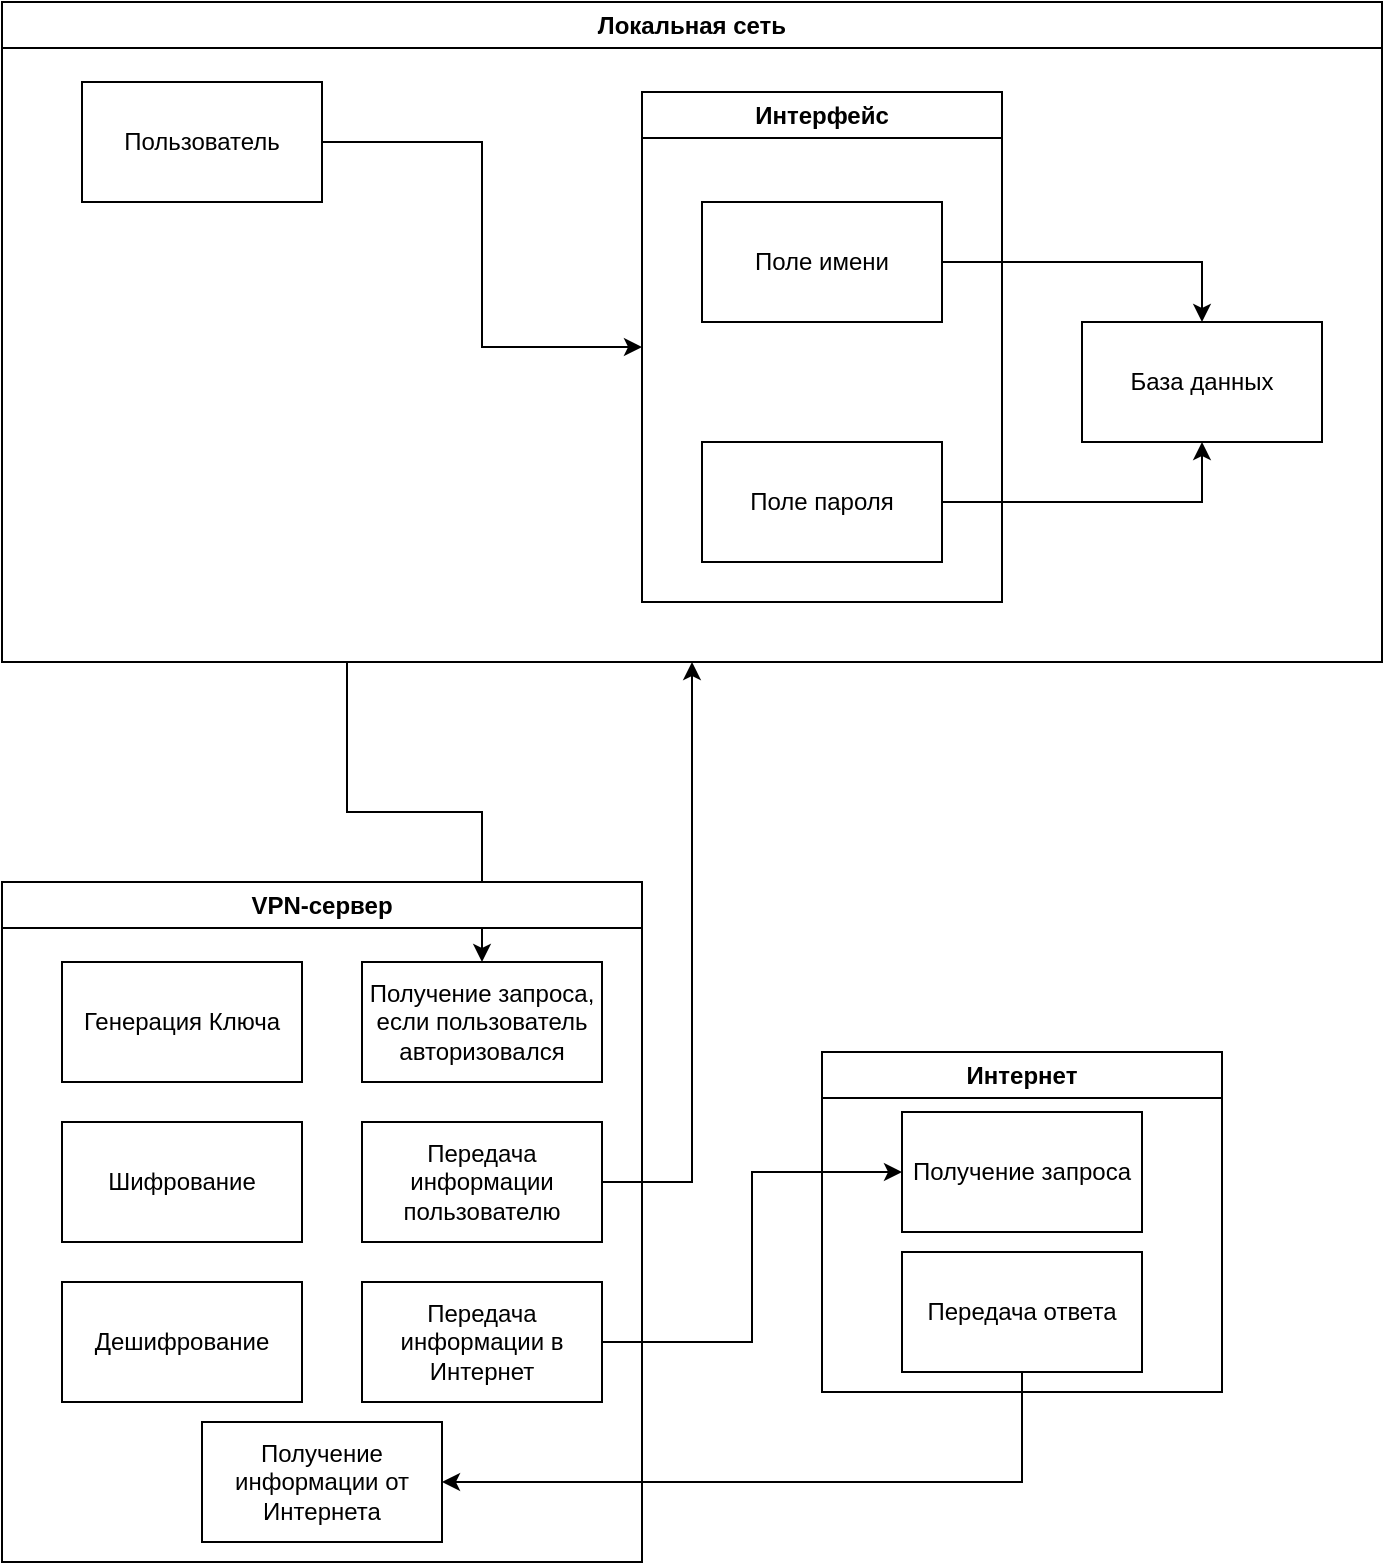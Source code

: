 <mxfile version="22.1.18" type="github">
  <diagram name="Страница — 1" id="lKlD73NexbAPzvXXAs-j">
    <mxGraphModel dx="1434" dy="780" grid="1" gridSize="10" guides="1" tooltips="1" connect="1" arrows="1" fold="1" page="1" pageScale="1" pageWidth="827" pageHeight="1169" math="0" shadow="0">
      <root>
        <mxCell id="0" />
        <mxCell id="1" parent="0" />
        <mxCell id="4b5gFvYr-5FXvrH5kwGU-40" style="edgeStyle=orthogonalEdgeStyle;rounded=0;orthogonalLoop=1;jettySize=auto;html=1;exitX=1;exitY=0.5;exitDx=0;exitDy=0;entryX=0;entryY=0.5;entryDx=0;entryDy=0;" edge="1" parent="1" source="4b5gFvYr-5FXvrH5kwGU-2" target="4b5gFvYr-5FXvrH5kwGU-5">
          <mxGeometry relative="1" as="geometry" />
        </mxCell>
        <mxCell id="4b5gFvYr-5FXvrH5kwGU-2" value="Пользователь" style="rounded=0;whiteSpace=wrap;html=1;" vertex="1" parent="1">
          <mxGeometry x="150" y="50" width="120" height="60" as="geometry" />
        </mxCell>
        <mxCell id="4b5gFvYr-5FXvrH5kwGU-34" style="edgeStyle=orthogonalEdgeStyle;rounded=0;orthogonalLoop=1;jettySize=auto;html=1;exitX=0.25;exitY=1;exitDx=0;exitDy=0;entryX=0.5;entryY=0;entryDx=0;entryDy=0;" edge="1" parent="1" source="4b5gFvYr-5FXvrH5kwGU-19" target="4b5gFvYr-5FXvrH5kwGU-29">
          <mxGeometry relative="1" as="geometry" />
        </mxCell>
        <mxCell id="4b5gFvYr-5FXvrH5kwGU-19" value="Локальная сеть" style="swimlane;whiteSpace=wrap;html=1;" vertex="1" parent="1">
          <mxGeometry x="110" y="10" width="690" height="330" as="geometry" />
        </mxCell>
        <mxCell id="4b5gFvYr-5FXvrH5kwGU-3" value="База данных" style="rounded=0;whiteSpace=wrap;html=1;" vertex="1" parent="4b5gFvYr-5FXvrH5kwGU-19">
          <mxGeometry x="540" y="160" width="120" height="60" as="geometry" />
        </mxCell>
        <mxCell id="4b5gFvYr-5FXvrH5kwGU-5" value="Интерфейс" style="swimlane;whiteSpace=wrap;html=1;" vertex="1" parent="4b5gFvYr-5FXvrH5kwGU-19">
          <mxGeometry x="320" y="45" width="180" height="255" as="geometry" />
        </mxCell>
        <mxCell id="4b5gFvYr-5FXvrH5kwGU-6" value="Поле имени" style="rounded=0;whiteSpace=wrap;html=1;" vertex="1" parent="4b5gFvYr-5FXvrH5kwGU-5">
          <mxGeometry x="30" y="55" width="120" height="60" as="geometry" />
        </mxCell>
        <mxCell id="4b5gFvYr-5FXvrH5kwGU-7" value="Поле пароля" style="rounded=0;whiteSpace=wrap;html=1;" vertex="1" parent="4b5gFvYr-5FXvrH5kwGU-5">
          <mxGeometry x="30" y="175" width="120" height="60" as="geometry" />
        </mxCell>
        <mxCell id="4b5gFvYr-5FXvrH5kwGU-41" style="edgeStyle=orthogonalEdgeStyle;rounded=0;orthogonalLoop=1;jettySize=auto;html=1;exitX=1;exitY=0.5;exitDx=0;exitDy=0;entryX=0.5;entryY=0;entryDx=0;entryDy=0;" edge="1" parent="4b5gFvYr-5FXvrH5kwGU-19" source="4b5gFvYr-5FXvrH5kwGU-6" target="4b5gFvYr-5FXvrH5kwGU-3">
          <mxGeometry relative="1" as="geometry" />
        </mxCell>
        <mxCell id="4b5gFvYr-5FXvrH5kwGU-42" style="edgeStyle=orthogonalEdgeStyle;rounded=0;orthogonalLoop=1;jettySize=auto;html=1;exitX=1;exitY=0.5;exitDx=0;exitDy=0;entryX=0.5;entryY=1;entryDx=0;entryDy=0;" edge="1" parent="4b5gFvYr-5FXvrH5kwGU-19" source="4b5gFvYr-5FXvrH5kwGU-7" target="4b5gFvYr-5FXvrH5kwGU-3">
          <mxGeometry relative="1" as="geometry" />
        </mxCell>
        <mxCell id="4b5gFvYr-5FXvrH5kwGU-22" value="Интернет" style="swimlane;whiteSpace=wrap;html=1;" vertex="1" parent="1">
          <mxGeometry x="520" y="535" width="200" height="170" as="geometry" />
        </mxCell>
        <mxCell id="4b5gFvYr-5FXvrH5kwGU-23" value="Получение запроса" style="rounded=0;whiteSpace=wrap;html=1;" vertex="1" parent="4b5gFvYr-5FXvrH5kwGU-22">
          <mxGeometry x="40" y="30" width="120" height="60" as="geometry" />
        </mxCell>
        <mxCell id="4b5gFvYr-5FXvrH5kwGU-30" value="Передача ответа" style="rounded=0;whiteSpace=wrap;html=1;" vertex="1" parent="4b5gFvYr-5FXvrH5kwGU-22">
          <mxGeometry x="40" y="100" width="120" height="60" as="geometry" />
        </mxCell>
        <mxCell id="4b5gFvYr-5FXvrH5kwGU-13" value="VPN-сервер" style="swimlane;whiteSpace=wrap;html=1;" vertex="1" parent="1">
          <mxGeometry x="110" y="450" width="320" height="340" as="geometry" />
        </mxCell>
        <mxCell id="4b5gFvYr-5FXvrH5kwGU-15" value="Генерация Ключа" style="rounded=0;whiteSpace=wrap;html=1;" vertex="1" parent="4b5gFvYr-5FXvrH5kwGU-13">
          <mxGeometry x="30" y="40" width="120" height="60" as="geometry" />
        </mxCell>
        <mxCell id="4b5gFvYr-5FXvrH5kwGU-16" value="Шифрование" style="rounded=0;whiteSpace=wrap;html=1;" vertex="1" parent="4b5gFvYr-5FXvrH5kwGU-13">
          <mxGeometry x="30" y="120" width="120" height="60" as="geometry" />
        </mxCell>
        <mxCell id="4b5gFvYr-5FXvrH5kwGU-17" value="Дешифрование" style="rounded=0;whiteSpace=wrap;html=1;" vertex="1" parent="4b5gFvYr-5FXvrH5kwGU-13">
          <mxGeometry x="30" y="200" width="120" height="60" as="geometry" />
        </mxCell>
        <mxCell id="4b5gFvYr-5FXvrH5kwGU-18" value="Передача информации в Интернет" style="rounded=0;whiteSpace=wrap;html=1;" vertex="1" parent="4b5gFvYr-5FXvrH5kwGU-13">
          <mxGeometry x="180" y="200" width="120" height="60" as="geometry" />
        </mxCell>
        <mxCell id="4b5gFvYr-5FXvrH5kwGU-27" value="Передача информации пользователю" style="rounded=0;whiteSpace=wrap;html=1;" vertex="1" parent="4b5gFvYr-5FXvrH5kwGU-13">
          <mxGeometry x="180" y="120" width="120" height="60" as="geometry" />
        </mxCell>
        <mxCell id="4b5gFvYr-5FXvrH5kwGU-29" value="Получение запроса, если пользователь авторизовался" style="rounded=0;whiteSpace=wrap;html=1;" vertex="1" parent="4b5gFvYr-5FXvrH5kwGU-13">
          <mxGeometry x="180" y="40" width="120" height="60" as="geometry" />
        </mxCell>
        <mxCell id="4b5gFvYr-5FXvrH5kwGU-35" value="Получение информации от Интернета" style="rounded=0;whiteSpace=wrap;html=1;" vertex="1" parent="4b5gFvYr-5FXvrH5kwGU-13">
          <mxGeometry x="100" y="270" width="120" height="60" as="geometry" />
        </mxCell>
        <mxCell id="4b5gFvYr-5FXvrH5kwGU-28" style="edgeStyle=orthogonalEdgeStyle;rounded=0;orthogonalLoop=1;jettySize=auto;html=1;exitX=1;exitY=0.5;exitDx=0;exitDy=0;entryX=0.5;entryY=1;entryDx=0;entryDy=0;" edge="1" parent="1" source="4b5gFvYr-5FXvrH5kwGU-27" target="4b5gFvYr-5FXvrH5kwGU-19">
          <mxGeometry relative="1" as="geometry" />
        </mxCell>
        <mxCell id="4b5gFvYr-5FXvrH5kwGU-37" style="edgeStyle=orthogonalEdgeStyle;rounded=0;orthogonalLoop=1;jettySize=auto;html=1;exitX=1;exitY=0.5;exitDx=0;exitDy=0;entryX=0;entryY=0.5;entryDx=0;entryDy=0;" edge="1" parent="1" source="4b5gFvYr-5FXvrH5kwGU-18" target="4b5gFvYr-5FXvrH5kwGU-23">
          <mxGeometry relative="1" as="geometry" />
        </mxCell>
        <mxCell id="4b5gFvYr-5FXvrH5kwGU-38" style="edgeStyle=orthogonalEdgeStyle;rounded=0;orthogonalLoop=1;jettySize=auto;html=1;exitX=0.5;exitY=1;exitDx=0;exitDy=0;entryX=1;entryY=0.5;entryDx=0;entryDy=0;" edge="1" parent="1" source="4b5gFvYr-5FXvrH5kwGU-30" target="4b5gFvYr-5FXvrH5kwGU-35">
          <mxGeometry relative="1" as="geometry" />
        </mxCell>
      </root>
    </mxGraphModel>
  </diagram>
</mxfile>
